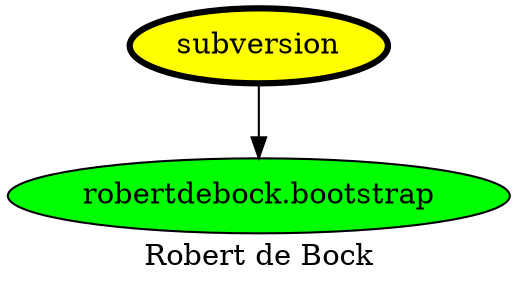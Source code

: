 digraph PhiloDilemma {
  label = "Robert de Bock" ;
  overlap=false
  {
    "subversion" [fillcolor=yellow style=filled penwidth=3]
    "robertdebock.bootstrap" [fillcolor=green style=filled]
  }
  "subversion" -> "robertdebock.bootstrap"
}
